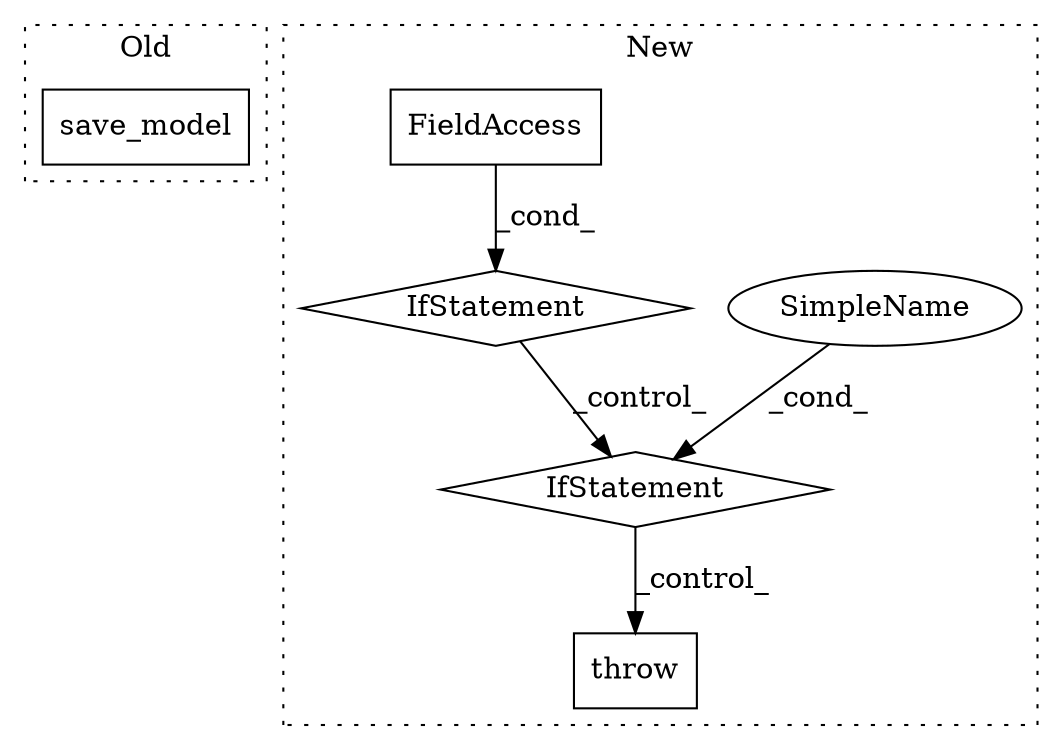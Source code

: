 digraph G {
subgraph cluster0 {
1 [label="save_model" a="32" s="2453" l="12" shape="box"];
label = "Old";
style="dotted";
}
subgraph cluster1 {
2 [label="IfStatement" a="25" s="1927,1961" l="4,2" shape="diamond"];
3 [label="SimpleName" a="42" s="" l="" shape="ellipse"];
4 [label="throw" a="53" s="2025" l="6" shape="box"];
5 [label="FieldAccess" a="22" s="1904" l="13" shape="box"];
6 [label="IfStatement" a="25" s="1900,1917" l="4,2" shape="diamond"];
label = "New";
style="dotted";
}
2 -> 4 [label="_control_"];
3 -> 2 [label="_cond_"];
5 -> 6 [label="_cond_"];
6 -> 2 [label="_control_"];
}
